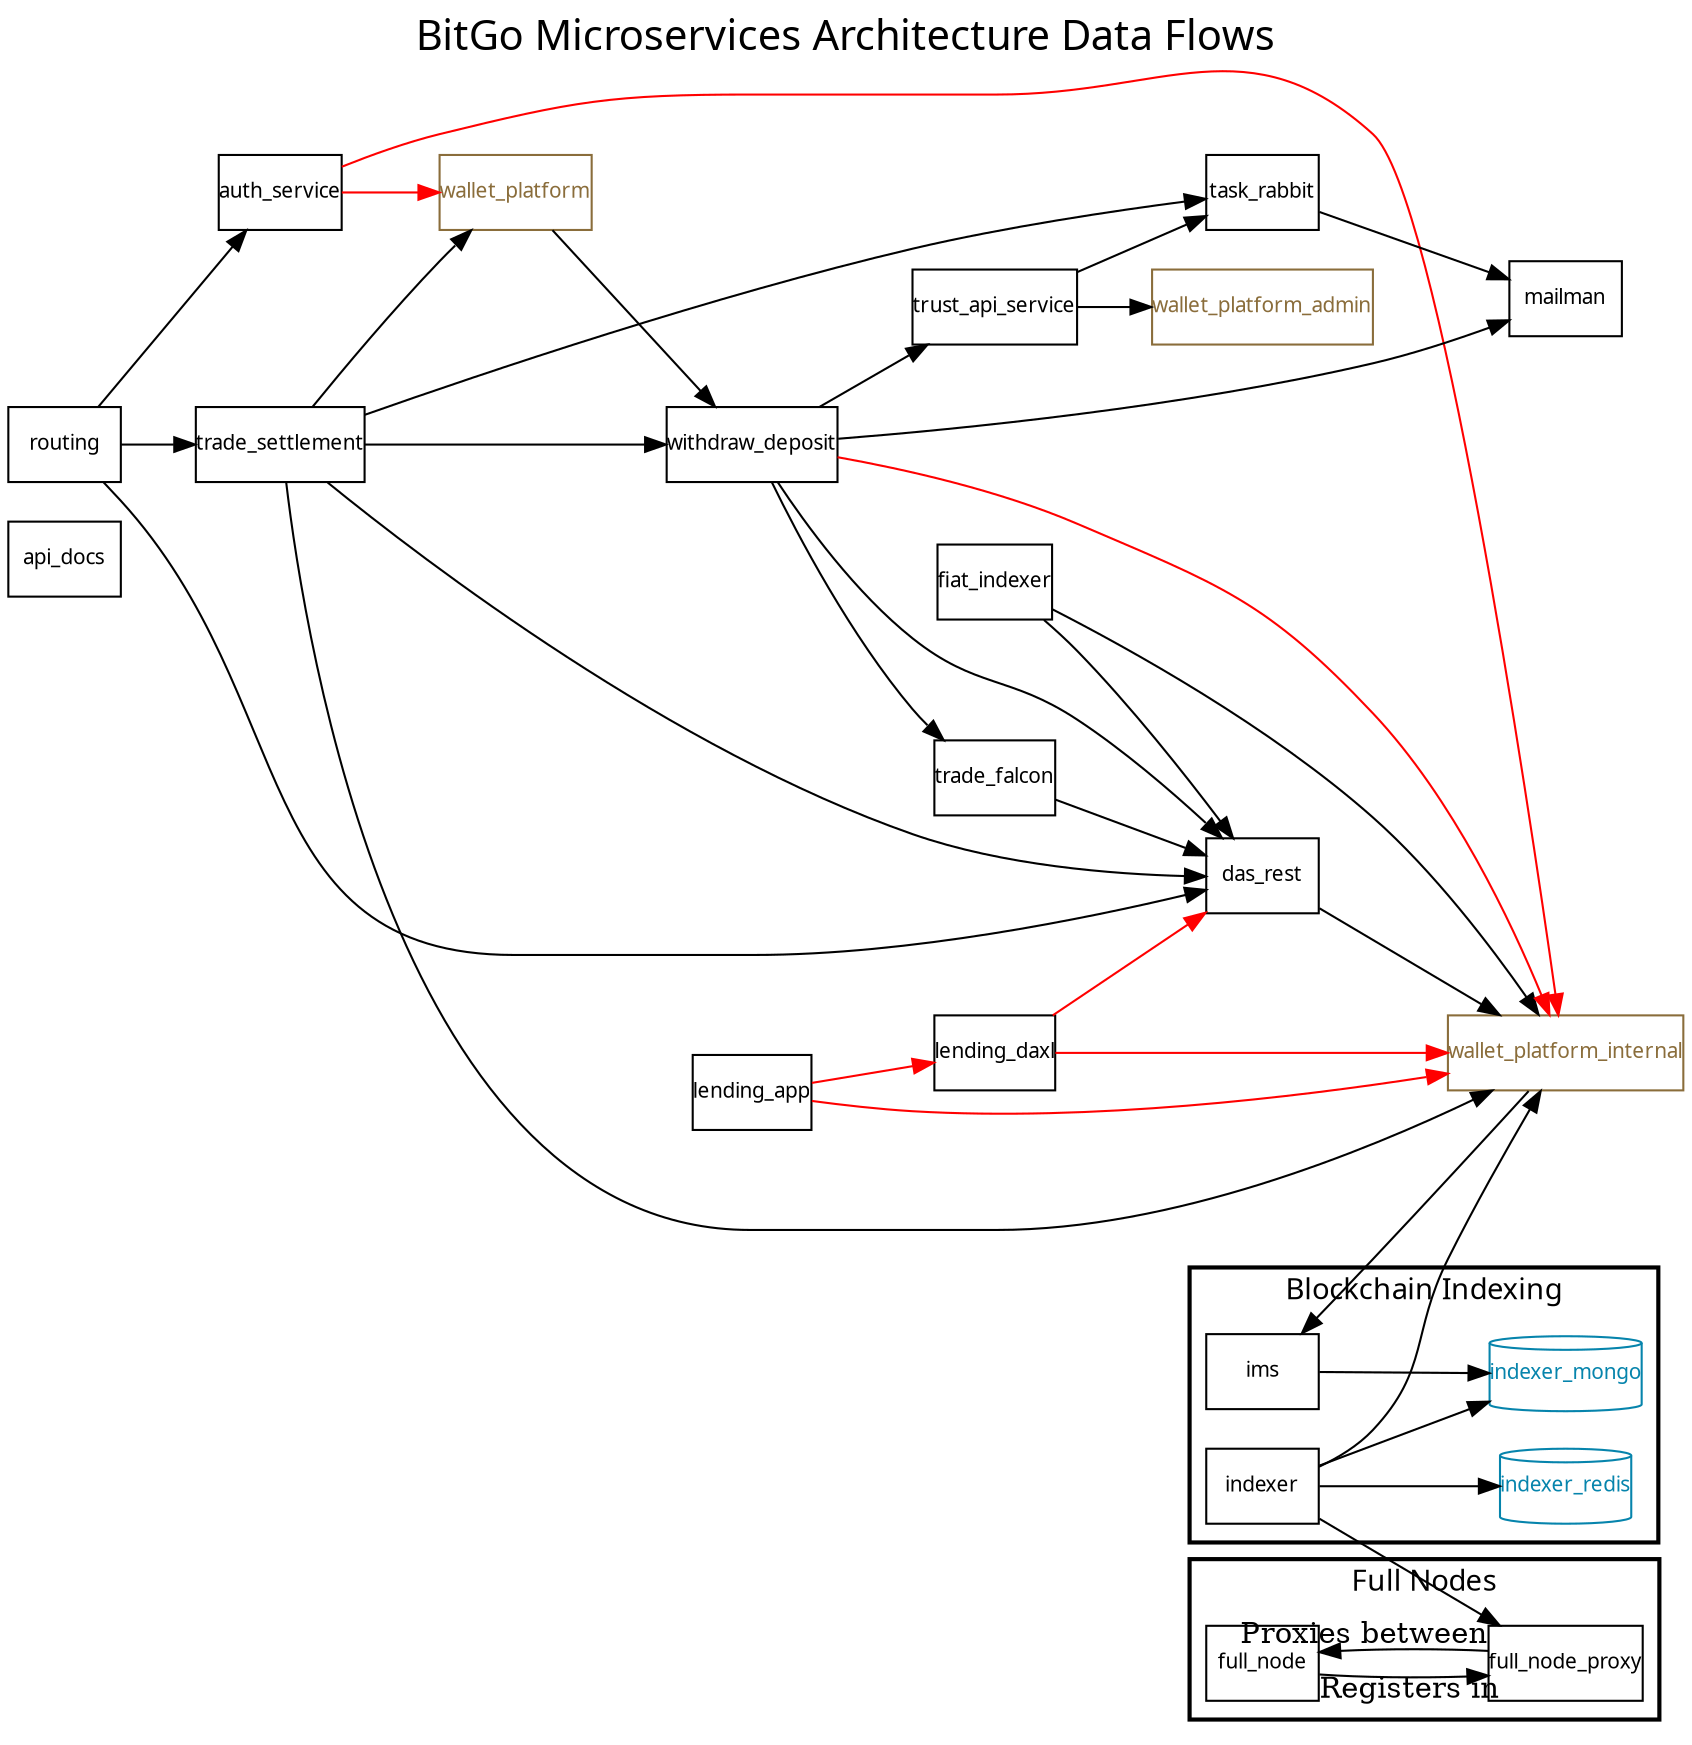 // You must install graphviz to generate the graphs.  You can do that by:
//=========================================================================
// * Linux:
// apt-get install graphviz
//
// * Mac:
// brew install graphviz
//
//
//
// Generate and preview PNG image with:
//=======================================
// * For Linux:
// dot -Tpng logical_network_diagram.dot > logical_network_diagram.png && eog logical_network_diagram.png
//
// * For Mac:
// dot -Tpng logical_network_diagram.dot > logical_network_diagram.png && open logical_network_diagram.png
//
//
digraph BitgoMS {
    graph [label="BitGo Microservices Architecture Data Flows" labelloc=top fontsize=20 fontname="Verdana"];

    compound=true;
    rankdir=LR;

    //
    // Defaults
    //
    node [shape=record fontsize=10 fontname="Verdana" margin=0];

    // The core packages
    api_docs
    auth_service
    das_rest
    fiat_indexer
    full_node
    full_node_proxy
    ims
    indexer
    indexer_mongo             [shape="cylinder" fontcolor="#0684AC" color="#0684AC"]
    indexer_redis             [shape="cylinder" fontcolor="#0684AC" color="#0684AC"]
    lending_app
    lending_daxl
    mailman
    routing
    task_rabbit
    trade_falcon
    trade_settlement
    trust_api_service
    wallet_platform           [fontcolor="#8A6D3B" color="#8A6D3B"]
    wallet_platform_admin     [fontcolor="#8A6D3B" color="#8A6D3B"]
    wallet_platform_internal  [fontcolor="#8A6D3B" color="#8A6D3B"]
    withdraw_deposit


    subgraph cluster_indexer {
        label="Blockchain Indexing"
        fontsize=14
        color=black;
        penwidth=2;

        ims;
        indexer;
        indexer_mongo;
        indexer_redis;
    }

    subgraph cluster_nodes {
        label="Full Nodes"
        fontsize=14
        color=black;
        penwidth=2;

        full_node;
        full_node_proxy;
    }


    auth_service              ->  wallet_platform [color="red"];
    auth_service              ->  wallet_platform_internal [color="red"];
    das_rest                  ->  wallet_platform_internal;
    fiat_indexer              ->  das_rest;
    fiat_indexer              ->  wallet_platform_internal;
    full_node                 ->  full_node_proxy [taillabel="Registers in"];
    full_node_proxy           ->  full_node [taillabel="Proxies between"];
    ims                       ->  indexer_mongo;
    indexer                   ->  indexer_mongo;
    indexer                   ->  indexer_redis;
    indexer                   ->  wallet_platform_internal;
    indexer                   ->  full_node_proxy;
    lending_app               ->  lending_daxl [color="red"];
    lending_app               ->  wallet_platform_internal [color="red"];
    lending_daxl              ->  das_rest [color="red"];
    lending_daxl              ->  wallet_platform_internal [color="red"];
    routing                   ->  auth_service;
    routing                   ->  trade_settlement;
    routing                   ->  das_rest;
    task_rabbit               ->  mailman;
    trade_falcon              ->  das_rest;
    trade_settlement          ->  das_rest;
    trade_settlement          ->  task_rabbit;
    trade_settlement          ->  wallet_platform;
    trade_settlement          ->  wallet_platform_internal;
    trade_settlement          ->  withdraw_deposit;
    trust_api_service         ->  task_rabbit;
    trust_api_service         ->  wallet_platform_admin;
    wallet_platform           ->  withdraw_deposit;
    wallet_platform_internal  ->  ims;
    withdraw_deposit          ->  das_rest;
    withdraw_deposit          ->  mailman;
    withdraw_deposit          ->  trade_falcon;
    withdraw_deposit          ->  trust_api_service;
    withdraw_deposit          ->  wallet_platform_internal [color="red"];


// { rank = sink;
//     Legend [shape=none, margin=0, label=<
//     <TABLE BORDER="0" CELLBORDER="1" CELLSPACING="0" CELLPADDING="4">
//      <TR>
//       <TD COLSPAN="2"><B>Legend</B></TD>
//      </TR>
//      <TR>
//       <TD>Ingress</TD>
//       <TD BGCOLOR="#990E15">&nbsp;&nbsp;&nbsp;&nbsp;</TD>
//      </TR>
//      <TR>
//       <TD>Storage</TD>
//       <TD BGCOLOR="#0684AC"></TD>
//      </TR>
//      <TR>
//       <TD>Wallet Platform</TD>
//       <TD BGCOLOR="#8A6D3B"></TD>
//      </TR>
//     </TABLE>
//    >];
//   }

}
